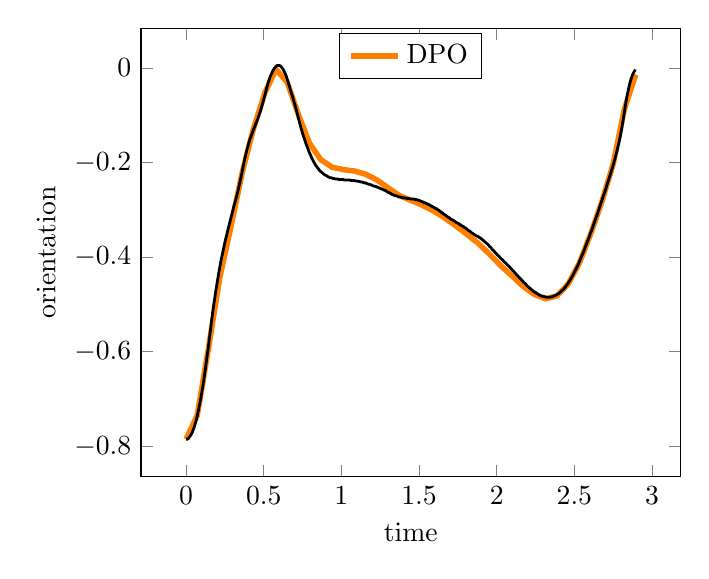 \begin{tikzpicture}[]
\begin{axis}[legend style = {{at={(0.5,0.99)},anchor=north}}, ylabel = {orientation}, axis equal image = {false}, xlabel = {time}, hide axis = {false}]\addplot+ [mark = {}, color=orange, line width = 2pt]coordinates {
(0.0, -0.785)
(0.072, -0.735)
(0.145, -0.592)
(0.217, -0.444)
(0.289, -0.336)
(0.362, -0.221)
(0.434, -0.129)
(0.507, -0.053)
(0.579, -0.003)
(0.651, -0.03)
(0.724, -0.099)
(0.796, -0.16)
(0.868, -0.194)
(0.941, -0.21)
(1.013, -0.215)
(1.086, -0.218)
(1.158, -0.225)
(1.23, -0.237)
(1.303, -0.254)
(1.375, -0.27)
(1.447, -0.28)
(1.52, -0.29)
(1.592, -0.302)
(1.664, -0.317)
(1.737, -0.334)
(1.809, -0.352)
(1.882, -0.371)
(1.954, -0.394)
(2.026, -0.418)
(2.099, -0.44)
(2.171, -0.462)
(2.243, -0.479)
(2.316, -0.488)
(2.388, -0.482)
(2.46, -0.457)
(2.533, -0.412)
(2.605, -0.351)
(2.678, -0.282)
(2.75, -0.203)
(2.822, -0.087)
(2.895, -0.014)
};
\addlegendentry{DPO}
\addplot+ [mark = {}, color=black, line width = 1pt]coordinates {
(0.0, -0.785)
(0.007, -0.785)
(0.014, -0.784)
(0.021, -0.781)
(0.028, -0.778)
(0.035, -0.774)
(0.042, -0.769)
(0.05, -0.762)
(0.057, -0.755)
(0.064, -0.747)
(0.071, -0.738)
(0.078, -0.727)
(0.085, -0.716)
(0.092, -0.704)
(0.099, -0.691)
(0.106, -0.678)
(0.113, -0.663)
(0.12, -0.647)
(0.127, -0.631)
(0.134, -0.613)
(0.142, -0.595)
(0.149, -0.576)
(0.156, -0.557)
(0.163, -0.539)
(0.17, -0.521)
(0.177, -0.504)
(0.184, -0.489)
(0.191, -0.473)
(0.198, -0.459)
(0.205, -0.445)
(0.212, -0.431)
(0.219, -0.418)
(0.226, -0.406)
(0.234, -0.394)
(0.241, -0.383)
(0.248, -0.372)
(0.255, -0.362)
(0.262, -0.353)
(0.269, -0.343)
(0.276, -0.334)
(0.283, -0.325)
(0.29, -0.316)
(0.297, -0.307)
(0.304, -0.298)
(0.311, -0.289)
(0.318, -0.281)
(0.326, -0.271)
(0.333, -0.262)
(0.34, -0.252)
(0.347, -0.242)
(0.354, -0.231)
(0.361, -0.22)
(0.368, -0.208)
(0.375, -0.197)
(0.382, -0.187)
(0.389, -0.177)
(0.396, -0.168)
(0.403, -0.16)
(0.41, -0.152)
(0.418, -0.145)
(0.425, -0.139)
(0.432, -0.132)
(0.439, -0.127)
(0.446, -0.121)
(0.453, -0.115)
(0.46, -0.109)
(0.467, -0.103)
(0.474, -0.096)
(0.481, -0.089)
(0.488, -0.081)
(0.495, -0.073)
(0.502, -0.064)
(0.51, -0.055)
(0.517, -0.045)
(0.524, -0.037)
(0.531, -0.029)
(0.538, -0.022)
(0.545, -0.016)
(0.552, -0.011)
(0.559, -0.006)
(0.566, -0.002)
(0.573, 0.001)
(0.58, 0.003)
(0.587, 0.005)
(0.595, 0.005)
(0.602, 0.005)
(0.609, 0.004)
(0.616, 0.001)
(0.623, -0.002)
(0.63, -0.006)
(0.637, -0.011)
(0.644, -0.016)
(0.651, -0.023)
(0.658, -0.031)
(0.665, -0.038)
(0.672, -0.046)
(0.679, -0.054)
(0.687, -0.062)
(0.694, -0.07)
(0.701, -0.078)
(0.708, -0.086)
(0.715, -0.095)
(0.722, -0.104)
(0.729, -0.113)
(0.736, -0.122)
(0.743, -0.13)
(0.75, -0.138)
(0.757, -0.145)
(0.764, -0.152)
(0.771, -0.159)
(0.779, -0.166)
(0.786, -0.172)
(0.793, -0.178)
(0.8, -0.183)
(0.807, -0.189)
(0.814, -0.193)
(0.821, -0.198)
(0.828, -0.202)
(0.835, -0.206)
(0.842, -0.209)
(0.849, -0.212)
(0.856, -0.215)
(0.863, -0.218)
(0.871, -0.22)
(0.878, -0.222)
(0.885, -0.224)
(0.892, -0.226)
(0.899, -0.227)
(0.906, -0.228)
(0.913, -0.23)
(0.92, -0.231)
(0.927, -0.232)
(0.934, -0.232)
(0.941, -0.233)
(0.948, -0.234)
(0.955, -0.234)
(0.963, -0.235)
(0.97, -0.235)
(0.977, -0.235)
(0.984, -0.236)
(0.991, -0.236)
(0.998, -0.236)
(1.005, -0.236)
(1.012, -0.236)
(1.019, -0.237)
(1.026, -0.237)
(1.033, -0.237)
(1.04, -0.237)
(1.047, -0.237)
(1.055, -0.237)
(1.062, -0.238)
(1.069, -0.238)
(1.076, -0.238)
(1.083, -0.238)
(1.09, -0.239)
(1.097, -0.239)
(1.104, -0.239)
(1.111, -0.24)
(1.118, -0.24)
(1.125, -0.241)
(1.132, -0.241)
(1.139, -0.242)
(1.147, -0.243)
(1.154, -0.243)
(1.161, -0.244)
(1.168, -0.245)
(1.175, -0.246)
(1.182, -0.246)
(1.189, -0.247)
(1.196, -0.248)
(1.203, -0.249)
(1.21, -0.25)
(1.217, -0.25)
(1.224, -0.251)
(1.231, -0.252)
(1.239, -0.253)
(1.246, -0.254)
(1.253, -0.255)
(1.26, -0.256)
(1.267, -0.257)
(1.274, -0.258)
(1.281, -0.259)
(1.288, -0.26)
(1.295, -0.262)
(1.302, -0.263)
(1.309, -0.264)
(1.316, -0.265)
(1.323, -0.267)
(1.331, -0.268)
(1.338, -0.269)
(1.345, -0.27)
(1.352, -0.27)
(1.359, -0.271)
(1.366, -0.272)
(1.373, -0.273)
(1.38, -0.273)
(1.387, -0.274)
(1.394, -0.274)
(1.401, -0.275)
(1.408, -0.275)
(1.415, -0.275)
(1.423, -0.276)
(1.43, -0.276)
(1.437, -0.276)
(1.444, -0.277)
(1.451, -0.277)
(1.458, -0.277)
(1.465, -0.277)
(1.472, -0.278)
(1.479, -0.278)
(1.486, -0.279)
(1.493, -0.279)
(1.5, -0.28)
(1.507, -0.281)
(1.515, -0.282)
(1.522, -0.283)
(1.529, -0.284)
(1.536, -0.285)
(1.543, -0.286)
(1.55, -0.287)
(1.557, -0.288)
(1.564, -0.289)
(1.571, -0.29)
(1.578, -0.292)
(1.585, -0.293)
(1.592, -0.294)
(1.6, -0.296)
(1.607, -0.297)
(1.614, -0.298)
(1.621, -0.3)
(1.628, -0.301)
(1.635, -0.303)
(1.642, -0.305)
(1.649, -0.306)
(1.656, -0.308)
(1.663, -0.31)
(1.67, -0.311)
(1.677, -0.313)
(1.684, -0.315)
(1.692, -0.316)
(1.699, -0.318)
(1.706, -0.32)
(1.713, -0.321)
(1.72, -0.322)
(1.727, -0.324)
(1.734, -0.325)
(1.741, -0.327)
(1.748, -0.328)
(1.755, -0.329)
(1.762, -0.331)
(1.769, -0.332)
(1.776, -0.334)
(1.784, -0.335)
(1.791, -0.337)
(1.798, -0.338)
(1.805, -0.34)
(1.812, -0.342)
(1.819, -0.344)
(1.826, -0.345)
(1.833, -0.347)
(1.84, -0.349)
(1.847, -0.35)
(1.854, -0.352)
(1.861, -0.353)
(1.868, -0.355)
(1.876, -0.356)
(1.883, -0.357)
(1.89, -0.359)
(1.897, -0.36)
(1.904, -0.362)
(1.911, -0.364)
(1.918, -0.366)
(1.925, -0.368)
(1.932, -0.37)
(1.939, -0.372)
(1.946, -0.374)
(1.953, -0.377)
(1.96, -0.379)
(1.968, -0.382)
(1.975, -0.385)
(1.982, -0.387)
(1.989, -0.39)
(1.996, -0.392)
(2.003, -0.395)
(2.01, -0.397)
(2.017, -0.399)
(2.024, -0.402)
(2.031, -0.404)
(2.038, -0.406)
(2.045, -0.409)
(2.052, -0.411)
(2.06, -0.413)
(2.067, -0.416)
(2.074, -0.418)
(2.081, -0.42)
(2.088, -0.423)
(2.095, -0.425)
(2.102, -0.428)
(2.109, -0.43)
(2.116, -0.433)
(2.123, -0.435)
(2.13, -0.438)
(2.137, -0.44)
(2.144, -0.443)
(2.152, -0.445)
(2.159, -0.448)
(2.166, -0.45)
(2.173, -0.453)
(2.18, -0.455)
(2.187, -0.457)
(2.194, -0.46)
(2.201, -0.462)
(2.208, -0.464)
(2.215, -0.466)
(2.222, -0.468)
(2.229, -0.47)
(2.236, -0.472)
(2.244, -0.474)
(2.251, -0.475)
(2.258, -0.477)
(2.265, -0.478)
(2.272, -0.48)
(2.279, -0.481)
(2.286, -0.482)
(2.293, -0.483)
(2.3, -0.483)
(2.307, -0.484)
(2.314, -0.484)
(2.321, -0.485)
(2.328, -0.485)
(2.336, -0.485)
(2.343, -0.485)
(2.35, -0.484)
(2.357, -0.484)
(2.364, -0.483)
(2.371, -0.482)
(2.378, -0.481)
(2.385, -0.48)
(2.392, -0.478)
(2.399, -0.477)
(2.406, -0.475)
(2.413, -0.473)
(2.42, -0.471)
(2.428, -0.469)
(2.435, -0.466)
(2.442, -0.463)
(2.449, -0.46)
(2.456, -0.457)
(2.463, -0.453)
(2.47, -0.45)
(2.477, -0.446)
(2.484, -0.442)
(2.491, -0.438)
(2.498, -0.433)
(2.505, -0.429)
(2.512, -0.424)
(2.52, -0.419)
(2.527, -0.414)
(2.534, -0.408)
(2.541, -0.403)
(2.548, -0.397)
(2.555, -0.392)
(2.562, -0.386)
(2.569, -0.38)
(2.576, -0.374)
(2.583, -0.368)
(2.59, -0.362)
(2.597, -0.356)
(2.604, -0.349)
(2.612, -0.343)
(2.619, -0.336)
(2.626, -0.329)
(2.633, -0.323)
(2.64, -0.316)
(2.647, -0.31)
(2.654, -0.303)
(2.661, -0.296)
(2.668, -0.289)
(2.675, -0.282)
(2.682, -0.275)
(2.689, -0.268)
(2.697, -0.261)
(2.704, -0.254)
(2.711, -0.246)
(2.718, -0.239)
(2.725, -0.232)
(2.732, -0.225)
(2.739, -0.217)
(2.746, -0.21)
(2.753, -0.202)
(2.76, -0.194)
(2.767, -0.185)
(2.774, -0.176)
(2.781, -0.166)
(2.789, -0.155)
(2.796, -0.144)
(2.803, -0.131)
(2.81, -0.118)
(2.817, -0.104)
(2.824, -0.089)
(2.831, -0.074)
(2.838, -0.061)
(2.845, -0.05)
(2.852, -0.039)
(2.859, -0.03)
(2.866, -0.022)
(2.873, -0.016)
(2.881, -0.01)
(2.888, -0.006)
(2.895, -0.004)
};
\end{axis}

\end{tikzpicture}
